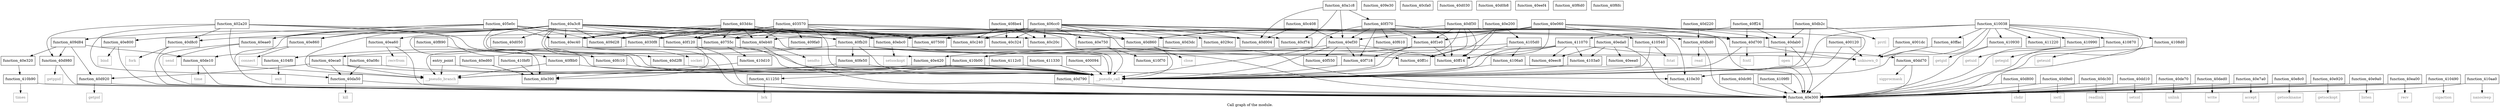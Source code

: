 digraph "Call graph of the module." {
  label="Call graph of the module.";
  node [shape=record];

  Node_function_402a20 [label="{function_402a20}"];
  Node_function_409d84 [label="{function_409d84}"];
  Node_function_4030f8 [label="{function_4030f8}"];
  Node_function_403d4c [label="{function_403d4c}"];
  Node_function_405e0c [label="{function_405e0c}"];
  Node_function_403570 [label="{function_403570}"];
  Node_function_409e30 [label="{function_409e30}"];
  Node_function_409fa0 [label="{function_409fa0}"];
  Node_function_40a08c [label="{function_40a08c}"];
  Node_function_40a1c8 [label="{function_40a1c8}"];
  Node_function_40a3c8 [label="{function_40a3c8}"];
  Node_function_406cc0 [label="{function_406cc0}"];
  Node_function_407500 [label="{function_407500}"];
  Node_function_40755c [label="{function_40755c}"];
  Node_function_408be4 [label="{function_408be4}"];
  Node_function_409d28 [label="{function_409d28}"];
  Node_function_411070 [label="{function_411070}"];
  Node_function_411220 [label="{function_411220}"];
  Node_function_411250 [label="{function_411250}"];
  Node_function_4112c0 [label="{function_4112c0}"];
  Node_function_411330 [label="{function_411330}"];
  Node_unknown_0 [color="gray50", fontcolor="gray50", label="{unknown_0}"];
  Node_fcntl [color="gray50", fontcolor="gray50", label="{fcntl}"];
  Node_chdir [color="gray50", fontcolor="gray50", label="{chdir}"];
  Node_close [color="gray50", fontcolor="gray50", label="{close}"];
  Node_fork [color="gray50", fontcolor="gray50", label="{fork}"];
  Node_getpid [color="gray50", fontcolor="gray50", label="{getpid}"];
  Node_ioctl [color="gray50", fontcolor="gray50", label="{ioctl}"];
  Node_kill [color="gray50", fontcolor="gray50", label="{kill}"];
  Node_open [color="gray50", fontcolor="gray50", label="{open}"];
  Node_prctl [color="gray50", fontcolor="gray50", label="{prctl}"];
  Node_read [color="gray50", fontcolor="gray50", label="{read}"];
  Node_readlink [color="gray50", fontcolor="gray50", label="{readlink}"];
  Node_setsid [color="gray50", fontcolor="gray50", label="{setsid}"];
  Node_sigprocmask [color="gray50", fontcolor="gray50", label="{sigprocmask}"];
  Node_time [color="gray50", fontcolor="gray50", label="{time}"];
  Node_unlink [color="gray50", fontcolor="gray50", label="{unlink}"];
  Node_write [color="gray50", fontcolor="gray50", label="{write}"];
  Node_accept [color="gray50", fontcolor="gray50", label="{accept}"];
  Node_bind [color="gray50", fontcolor="gray50", label="{bind}"];
  Node_connect [color="gray50", fontcolor="gray50", label="{connect}"];
  Node_getsockname [color="gray50", fontcolor="gray50", label="{getsockname}"];
  Node_getsockopt [color="gray50", fontcolor="gray50", label="{getsockopt}"];
  Node_listen [color="gray50", fontcolor="gray50", label="{listen}"];
  Node_recv [color="gray50", fontcolor="gray50", label="{recv}"];
  Node_recvfrom [color="gray50", fontcolor="gray50", label="{recvfrom}"];
  Node_send [color="gray50", fontcolor="gray50", label="{send}"];
  Node_sendto [color="gray50", fontcolor="gray50", label="{sendto}"];
  Node_setsockopt [color="gray50", fontcolor="gray50", label="{setsockopt}"];
  Node_socket [color="gray50", fontcolor="gray50", label="{socket}"];
  Node_sigaction [color="gray50", fontcolor="gray50", label="{sigaction}"];
  Node_exit [color="gray50", fontcolor="gray50", label="{exit}"];
  Node_fstat [color="gray50", fontcolor="gray50", label="{fstat}"];
  Node_getegid [color="gray50", fontcolor="gray50", label="{getegid}"];
  Node_geteuid [color="gray50", fontcolor="gray50", label="{geteuid}"];
  Node_getgid [color="gray50", fontcolor="gray50", label="{getgid}"];
  Node_getuid [color="gray50", fontcolor="gray50", label="{getuid}"];
  Node_nanosleep [color="gray50", fontcolor="gray50", label="{nanosleep}"];
  Node_times [color="gray50", fontcolor="gray50", label="{times}"];
  Node_brk [color="gray50", fontcolor="gray50", label="{brk}"];
  Node_function_40c20c [label="{function_40c20c}"];
  Node_function_40c240 [label="{function_40c240}"];
  Node_function_40c324 [label="{function_40c324}"];
  Node_function_40c408 [label="{function_40c408}"];
  Node_function_40cf74 [label="{function_40cf74}"];
  Node_function_40cfa0 [label="{function_40cfa0}"];
  Node_function_40d004 [label="{function_40d004}"];
  Node_function_40d030 [label="{function_40d030}"];
  Node_function_40d050 [label="{function_40d050}"];
  Node_function_40d0b8 [label="{function_40d0b8}"];
  Node_function_40e860 [label="{function_40e860}"];
  Node_function_40d220 [label="{function_40d220}"];
  Node_function_40d2f8 [label="{function_40d2f8}"];
  Node_function_40d3dc [label="{function_40d3dc}"];
  Node_function_40d700 [label="{function_40d700}"];
  Node_function_40d790 [label="{function_40d790}"];
  Node_function_40d800 [label="{function_40d800}"];
  Node_function_40d860 [label="{function_40d860}"];
  Node_function_40d8c0 [label="{function_40d8c0}"];
  Node_function_40d920 [label="{function_40d920}"];
  Node_function_40d980 [label="{function_40d980}"];
  Node_function_40d9e0 [label="{function_40d9e0}"];
  Node_function_40da50 [label="{function_40da50}"];
  Node_function_40dab0 [label="{function_40dab0}"];
  Node_function_40db2c [label="{function_40db2c}"];
  Node_function_40dbd0 [label="{function_40dbd0}"];
  Node_function_40dc30 [label="{function_40dc30}"];
  Node_function_40dc90 [label="{function_40dc90}"];
  Node_function_40dd10 [label="{function_40dd10}"];
  Node_function_40dd70 [label="{function_40dd70}"];
  Node_function_40de10 [label="{function_40de10}"];
  Node_function_40de70 [label="{function_40de70}"];
  Node_function_40ded0 [label="{function_40ded0}"];
  Node_function_40df30 [label="{function_40df30}"];
  Node_function_40e060 [label="{function_40e060}"];
  Node_function_40e200 [label="{function_40e200}"];
  Node_function_40e300 [label="{function_40e300}"];
  Node_function_40e320 [label="{function_40e320}"];
  Node_function_40e390 [label="{function_40e390}"];
  Node_function_40e420 [label="{function_40e420}"];
  Node_function_40e750 [label="{function_40e750}"];
  Node_function_40e7a0 [label="{function_40e7a0}"];
  Node_function_40e800 [label="{function_40e800}"];
  Node_getppid [color="gray50", fontcolor="gray50", label="{getppid}"];
  Node_function_40e8c0 [label="{function_40e8c0}"];
  Node_function_40e920 [label="{function_40e920}"];
  Node_function_40e9a0 [label="{function_40e9a0}"];
  Node_function_40ea00 [label="{function_40ea00}"];
  Node_function_40ea60 [label="{function_40ea60}"];
  Node_function_40eae0 [label="{function_40eae0}"];
  Node_function_40eb40 [label="{function_40eb40}"];
  Node_function_40ebc0 [label="{function_40ebc0}"];
  Node_function_40ec40 [label="{function_40ec40}"];
  Node_function_40eca0 [label="{function_40eca0}"];
  Node_function_40ed60 [label="{function_40ed60}"];
  Node_function_40eda0 [label="{function_40eda0}"];
  Node_function_40eea0 [label="{function_40eea0}"];
  Node_function_40eec8 [label="{function_40eec8}"];
  Node_function_40eef4 [label="{function_40eef4}"];
  Node_function_40ef30 [label="{function_40ef30}"];
  Node_function_40f120 [label="{function_40f120}"];
  Node_function_40f1e0 [label="{function_40f1e0}"];
  Node_function_40f370 [label="{function_40f370}"];
  Node_function_40f550 [label="{function_40f550}"];
  Node_function_40f610 [label="{function_40f610}"];
  Node_function_40f6d0 [label="{function_40f6d0}"];
  Node_function_40f6fc [label="{function_40f6fc}"];
  Node_function_40f718 [label="{function_40f718}"];
  Node_function_40f890 [label="{function_40f890}"];
  Node_function_40f8b0 [label="{function_40f8b0}"];
  Node_function_40fb20 [label="{function_40fb20}"];
  Node_function_40fc10 [label="{function_40fc10}"];
  Node_function_40fe50 [label="{function_40fe50}"];
  Node_function_40ff14 [label="{function_40ff14}"];
  Node_function_40ff1c [label="{function_40ff1c}"];
  Node_function_40ff24 [label="{function_40ff24}"];
  Node_function_40ffac [label="{function_40ffac}"];
  Node_function_410038 [label="{function_410038}"];
  Node_function_4103a0 [label="{function_4103a0}"];
  Node_function_410490 [label="{function_410490}"];
  Node_function_4104f0 [label="{function_4104f0}"];
  Node_function_410540 [label="{function_410540}"];
  Node_function_4105d0 [label="{function_4105d0}"];
  Node_function_4106a0 [label="{function_4106a0}"];
  Node_function_410870 [label="{function_410870}"];
  Node_function_4108d0 [label="{function_4108d0}"];
  Node_function_410930 [label="{function_410930}"];
  Node_function_410990 [label="{function_410990}"];
  Node_function_4109f0 [label="{function_4109f0}"];
  Node_function_410aa0 [label="{function_410aa0}"];
  Node_function_410b00 [label="{function_410b00}"];
  Node_function_410b90 [label="{function_410b90}"];
  Node_function_410bf0 [label="{function_410bf0}"];
  Node_function_410d10 [label="{function_410d10}"];
  Node_function_410e30 [label="{function_410e30}"];
  Node_function_410f70 [label="{function_410f70}"];
  Node___pseudo_call [color="gray50", fontcolor="gray50", label="{__pseudo_call}"];
  Node___pseudo_branch [color="gray50", fontcolor="gray50", label="{__pseudo_branch}"];
  Node_function_400094 [label="{function_400094}"];
  Node_function_400120 [label="{function_400120}"];
  Node_function_4001dc [label="{function_4001dc}"];
  Node_entry_point [label="{entry_point}"];
  Node_function_4029cc [label="{function_4029cc}"];
  Node_function_402a20 -> Node_function_40d8c0;
  Node_function_402a20 -> Node_function_40d980;
  Node_function_402a20 -> Node_function_40da50;
  Node_function_402a20 -> Node_function_40fb20;
  Node_function_402a20 -> Node_function_40fc10;
  Node_function_402a20 -> Node___pseudo_call;
  Node_function_402a20 -> Node___pseudo_branch;
  Node_function_409d84 -> Node_function_40d920;
  Node_function_409d84 -> Node_function_40d980;
  Node_function_409d84 -> Node_function_40de10;
  Node_function_409d84 -> Node_function_40e320;
  Node_function_4030f8 -> Node___pseudo_call;
  Node_function_4030f8 -> Node___pseudo_branch;
  Node_function_403d4c -> Node_function_4030f8;
  Node_function_403d4c -> Node_function_407500;
  Node_function_403d4c -> Node_function_40755c;
  Node_function_403d4c -> Node_function_409d28;
  Node_function_403d4c -> Node_function_40d860;
  Node_function_403d4c -> Node_function_40eb40;
  Node_function_403d4c -> Node_function_40ebc0;
  Node_function_403d4c -> Node_function_40ec40;
  Node_function_403d4c -> Node_function_40f120;
  Node_function_403d4c -> Node___pseudo_call;
  Node_function_405e0c -> Node_function_4030f8;
  Node_function_405e0c -> Node_function_409d28;
  Node_function_405e0c -> Node_function_40e860;
  Node_function_405e0c -> Node_function_40e800;
  Node_function_405e0c -> Node_function_40eae0;
  Node_function_405e0c -> Node_function_40ec40;
  Node_function_405e0c -> Node_function_40f120;
  Node_function_405e0c -> Node___pseudo_call;
  Node_function_403570 -> Node_function_4030f8;
  Node_function_403570 -> Node_function_409fa0;
  Node_function_403570 -> Node_function_407500;
  Node_function_403570 -> Node_function_40755c;
  Node_function_403570 -> Node_function_409d28;
  Node_function_403570 -> Node_function_40d004;
  Node_function_403570 -> Node_function_40d860;
  Node_function_403570 -> Node_function_40eb40;
  Node_function_403570 -> Node_function_40ebc0;
  Node_function_403570 -> Node_function_40ec40;
  Node_function_403570 -> Node_function_40f120;
  Node_function_403570 -> Node___pseudo_call;
  Node_function_40a08c -> Node_function_40da50;
  Node_function_40a08c -> Node___pseudo_call;
  Node_function_40a1c8 -> Node_function_40cf74;
  Node_function_40a1c8 -> Node_function_40d004;
  Node_function_40a1c8 -> Node_function_40ef30;
  Node_function_40a1c8 -> Node_function_40f370;
  Node_function_40a3c8 -> Node_function_409d84;
  Node_function_40a3c8 -> Node_function_40755c;
  Node_function_40a3c8 -> Node_function_409d28;
  Node_function_40a3c8 -> Node_function_40c20c;
  Node_function_40a3c8 -> Node_function_40c240;
  Node_function_40a3c8 -> Node_function_40c324;
  Node_function_40a3c8 -> Node_function_40d050;
  Node_function_40a3c8 -> Node_function_40e860;
  Node_function_40a3c8 -> Node_function_40d2f8;
  Node_function_40a3c8 -> Node_function_40d700;
  Node_function_40a3c8 -> Node_function_40d860;
  Node_function_40a3c8 -> Node_function_40d8c0;
  Node_function_40a3c8 -> Node_function_40de10;
  Node_function_40a3c8 -> Node_function_40e420;
  Node_function_40a3c8 -> Node_function_40ea60;
  Node_function_40a3c8 -> Node_function_40eae0;
  Node_function_40a3c8 -> Node_function_40eb40;
  Node_function_40a3c8 -> Node_function_40ebc0;
  Node_function_40a3c8 -> Node_function_40ec40;
  Node_function_40a3c8 -> Node_function_40f120;
  Node_function_40a3c8 -> Node_function_40fb20;
  Node_function_40a3c8 -> Node___pseudo_call;
  Node_function_40a3c8 -> Node___pseudo_branch;
  Node_function_406cc0 -> Node_function_4030f8;
  Node_function_406cc0 -> Node_function_407500;
  Node_function_406cc0 -> Node_function_40755c;
  Node_function_406cc0 -> Node_function_409d28;
  Node_function_406cc0 -> Node_function_40c20c;
  Node_function_406cc0 -> Node_function_40c240;
  Node_function_406cc0 -> Node_function_40c324;
  Node_function_406cc0 -> Node_function_40cf74;
  Node_function_406cc0 -> Node_function_40d004;
  Node_function_406cc0 -> Node_function_40d3dc;
  Node_function_406cc0 -> Node_function_40d860;
  Node_function_406cc0 -> Node_function_40dab0;
  Node_function_406cc0 -> Node_function_40dbd0;
  Node_function_406cc0 -> Node_function_40e750;
  Node_function_406cc0 -> Node_function_40eb40;
  Node_function_406cc0 -> Node_function_40ebc0;
  Node_function_406cc0 -> Node_function_40ec40;
  Node_function_406cc0 -> Node_function_40f120;
  Node_function_406cc0 -> Node___pseudo_call;
  Node_function_406cc0 -> Node_function_4029cc;
  Node_function_40755c -> Node_function_410d10;
  Node_function_40755c -> Node___pseudo_call;
  Node_function_408be4 -> Node_function_40c20c;
  Node_function_408be4 -> Node_function_40c240;
  Node_function_408be4 -> Node_function_40c324;
  Node_function_408be4 -> Node___pseudo_call;
  Node_function_411070 -> Node_function_40dd70;
  Node_function_411070 -> Node_function_40eca0;
  Node_function_411070 -> Node_function_40eec8;
  Node_function_411070 -> Node_function_40ff14;
  Node_function_411070 -> Node_function_4103a0;
  Node_function_411070 -> Node___pseudo_call;
  Node_function_411250 -> Node_brk;
  Node_function_411250 -> Node_function_40e300;
  Node_function_4112c0 -> Node___pseudo_call;
  Node_function_411330 -> Node___pseudo_call;
  Node_function_40c408 -> Node_function_40d004;
  Node_function_40c408 -> Node_function_40ef30;
  Node_function_40e860 -> Node_connect;
  Node_function_40e860 -> Node_function_40e300;
  Node_function_40d220 -> Node_function_40dbd0;
  Node_function_40d2f8 -> Node___pseudo_call;
  Node_function_40d700 -> Node_unknown_0;
  Node_function_40d700 -> Node_fcntl;
  Node_function_40d700 -> Node___pseudo_call;
  Node_function_40d790 -> Node_function_40e300;
  Node_function_40d800 -> Node_chdir;
  Node_function_40d800 -> Node_function_40e300;
  Node_function_40d860 -> Node_close;
  Node_function_40d860 -> Node_function_40e300;
  Node_function_40d8c0 -> Node_fork;
  Node_function_40d8c0 -> Node_function_40e300;
  Node_function_40d920 -> Node_getpid;
  Node_function_40d920 -> Node_function_40e300;
  Node_function_40d980 -> Node_function_40e300;
  Node_function_40d980 -> Node_getppid;
  Node_function_40d9e0 -> Node_ioctl;
  Node_function_40d9e0 -> Node_function_40e300;
  Node_function_40da50 -> Node_kill;
  Node_function_40da50 -> Node_function_40e300;
  Node_function_40dab0 -> Node_open;
  Node_function_40dab0 -> Node_function_40e300;
  Node_function_40db2c -> Node_prctl;
  Node_function_40db2c -> Node_function_40dab0;
  Node_function_40db2c -> Node___pseudo_call;
  Node_function_40dbd0 -> Node_read;
  Node_function_40dbd0 -> Node_function_40e300;
  Node_function_40dc30 -> Node_readlink;
  Node_function_40dc30 -> Node_function_40e300;
  Node_function_40dc90 -> Node_function_40e300;
  Node_function_40dd10 -> Node_setsid;
  Node_function_40dd10 -> Node_function_40e300;
  Node_function_40dd70 -> Node_sigprocmask;
  Node_function_40dd70 -> Node_function_40e300;
  Node_function_40de10 -> Node_time;
  Node_function_40de10 -> Node_function_40e300;
  Node_function_40de70 -> Node_unlink;
  Node_function_40de70 -> Node_function_40e300;
  Node_function_40ded0 -> Node_write;
  Node_function_40ded0 -> Node_function_40e300;
  Node_function_40df30 -> Node_function_40d860;
  Node_function_40df30 -> Node_function_40e300;
  Node_function_40df30 -> Node_function_40f1e0;
  Node_function_40df30 -> Node_function_40ff14;
  Node_function_40df30 -> Node_function_40ff1c;
  Node_function_40df30 -> Node___pseudo_call;
  Node_function_40e060 -> Node_function_40d700;
  Node_function_40e060 -> Node_function_40d860;
  Node_function_40e060 -> Node_function_40dab0;
  Node_function_40e060 -> Node_function_40e300;
  Node_function_40e060 -> Node_function_40ef30;
  Node_function_40e060 -> Node_function_40f120;
  Node_function_40e060 -> Node_function_40f1e0;
  Node_function_40e060 -> Node_function_40ff14;
  Node_function_40e060 -> Node_function_410540;
  Node_function_40e200 -> Node_function_40ff14;
  Node_function_40e200 -> Node_function_40ff1c;
  Node_function_40e200 -> Node_function_4105d0;
  Node_function_40e320 -> Node_function_410b90;
  Node_function_40e420 -> Node_function_410e30;
  Node_function_40e420 -> Node___pseudo_branch;
  Node_function_40e750 -> Node_function_410f70;
  Node_function_40e7a0 -> Node_accept;
  Node_function_40e7a0 -> Node_function_40e300;
  Node_function_40e800 -> Node_bind;
  Node_function_40e800 -> Node_function_40e300;
  Node_function_40e8c0 -> Node_getsockname;
  Node_function_40e8c0 -> Node_function_40e300;
  Node_function_40e920 -> Node_getsockopt;
  Node_function_40e920 -> Node_function_40e300;
  Node_function_40e9a0 -> Node_listen;
  Node_function_40e9a0 -> Node_function_40e300;
  Node_function_40ea00 -> Node_recv;
  Node_function_40ea00 -> Node_function_40e300;
  Node_function_40ea60 -> Node_recvfrom;
  Node_function_40ea60 -> Node_function_40e300;
  Node_function_40eae0 -> Node_send;
  Node_function_40eae0 -> Node_function_40e300;
  Node_function_40eb40 -> Node_sendto;
  Node_function_40eb40 -> Node_function_40e300;
  Node_function_40ebc0 -> Node_setsockopt;
  Node_function_40ebc0 -> Node_function_40e300;
  Node_function_40ec40 -> Node_socket;
  Node_function_40ec40 -> Node_function_40e300;
  Node_function_40eca0 -> Node_function_40d920;
  Node_function_40eca0 -> Node_function_40da50;
  Node_function_40eca0 -> Node___pseudo_call;
  Node_function_40eca0 -> Node___pseudo_branch;
  Node_function_40ed60 -> Node_function_40e390;
  Node_function_40eda0 -> Node_function_40e300;
  Node_function_40eda0 -> Node_function_40eea0;
  Node_function_40eda0 -> Node_function_40eec8;
  Node_function_40eda0 -> Node_function_4103a0;
  Node_function_40ef30 -> Node_function_40f550;
  Node_function_40ef30 -> Node_function_40f718;
  Node_function_40ef30 -> Node_function_40ff14;
  Node_function_40ef30 -> Node_function_410b00;
  Node_function_40ef30 -> Node___pseudo_call;
  Node_function_40f120 -> Node_function_40e300;
  Node_function_40f120 -> Node_function_40e390;
  Node_function_40f120 -> Node___pseudo_call;
  Node_function_40f1e0 -> Node_function_40f718;
  Node_function_40f1e0 -> Node_function_40ff14;
  Node_function_40f1e0 -> Node_function_410b00;
  Node_function_40f1e0 -> Node___pseudo_call;
  Node_function_40f370 -> Node_function_40ef30;
  Node_function_40f370 -> Node_function_40f1e0;
  Node_function_40f370 -> Node_function_40f610;
  Node_function_40f370 -> Node_function_40f718;
  Node_function_40f370 -> Node_function_40ff14;
  Node_function_40f370 -> Node_function_410e30;
  Node_function_40f370 -> Node___pseudo_call;
  Node_function_40f718 -> Node___pseudo_call;
  Node_function_40f890 -> Node_function_40f8b0;
  Node_function_40f8b0 -> Node___pseudo_call;
  Node_function_40f8b0 -> Node___pseudo_branch;
  Node_function_40fb20 -> Node_unknown_0;
  Node_function_40fb20 -> Node_function_40fe50;
  Node_function_40fb20 -> Node_function_40ff14;
  Node_function_40fb20 -> Node_function_40ff1c;
  Node_function_40fb20 -> Node_function_4104f0;
  Node_function_40fb20 -> Node___pseudo_call;
  Node_function_40fc10 -> Node___pseudo_call;
  Node_function_40fe50 -> Node___pseudo_call;
  Node_function_40fe50 -> Node___pseudo_branch;
  Node_function_40ff24 -> Node_function_411070;
  Node_function_40ff24 -> Node_function_40d700;
  Node_function_40ff24 -> Node_function_40dab0;
  Node_function_40ffac -> Node_unknown_0;
  Node_function_410038 -> Node_function_411220;
  Node_function_410038 -> Node_unknown_0;
  Node_function_410038 -> Node_function_40e300;
  Node_function_410038 -> Node_function_40e390;
  Node_function_410038 -> Node_function_40fb20;
  Node_function_410038 -> Node_function_40ffac;
  Node_function_410038 -> Node_function_410870;
  Node_function_410038 -> Node_function_4108d0;
  Node_function_410038 -> Node_function_410930;
  Node_function_410038 -> Node_function_410990;
  Node_function_410038 -> Node_function_410e30;
  Node_function_410038 -> Node___pseudo_call;
  Node_function_4103a0 -> Node___pseudo_call;
  Node_function_410490 -> Node_sigaction;
  Node_function_410490 -> Node_function_40e300;
  Node_function_4104f0 -> Node_exit;
  Node_function_410540 -> Node_fstat;
  Node_function_410540 -> Node___pseudo_call;
  Node_function_4105d0 -> Node_function_40e420;
  Node_function_4105d0 -> Node_function_4106a0;
  Node_function_4105d0 -> Node___pseudo_call;
  Node_function_4106a0 -> Node_function_40e300;
  Node_function_4106a0 -> Node___pseudo_call;
  Node_function_410870 -> Node_getegid;
  Node_function_410870 -> Node_function_40e300;
  Node_function_4108d0 -> Node_geteuid;
  Node_function_4108d0 -> Node_function_40e300;
  Node_function_410930 -> Node_getgid;
  Node_function_410930 -> Node_function_40e300;
  Node_function_410990 -> Node_getuid;
  Node_function_410990 -> Node_function_40e300;
  Node_function_4109f0 -> Node_function_40e300;
  Node_function_410aa0 -> Node_nanosleep;
  Node_function_410aa0 -> Node_function_40e300;
  Node_function_410b00 -> Node_function_411250;
  Node_function_410b00 -> Node___pseudo_call;
  Node_function_410b90 -> Node_times;
  Node_function_410b90 -> Node_function_40e300;
  Node_function_410bf0 -> Node_function_40e390;
  Node_function_410d10 -> Node_function_40e390;
  Node_function_400094 -> Node___pseudo_call;
  Node_function_400120 -> Node_unknown_0;
  Node_function_400120 -> Node___pseudo_call;
  Node_function_4001dc -> Node_unknown_0;
  Node_entry_point -> Node___pseudo_call;
  Node_entry_point -> Node___pseudo_branch;
}
